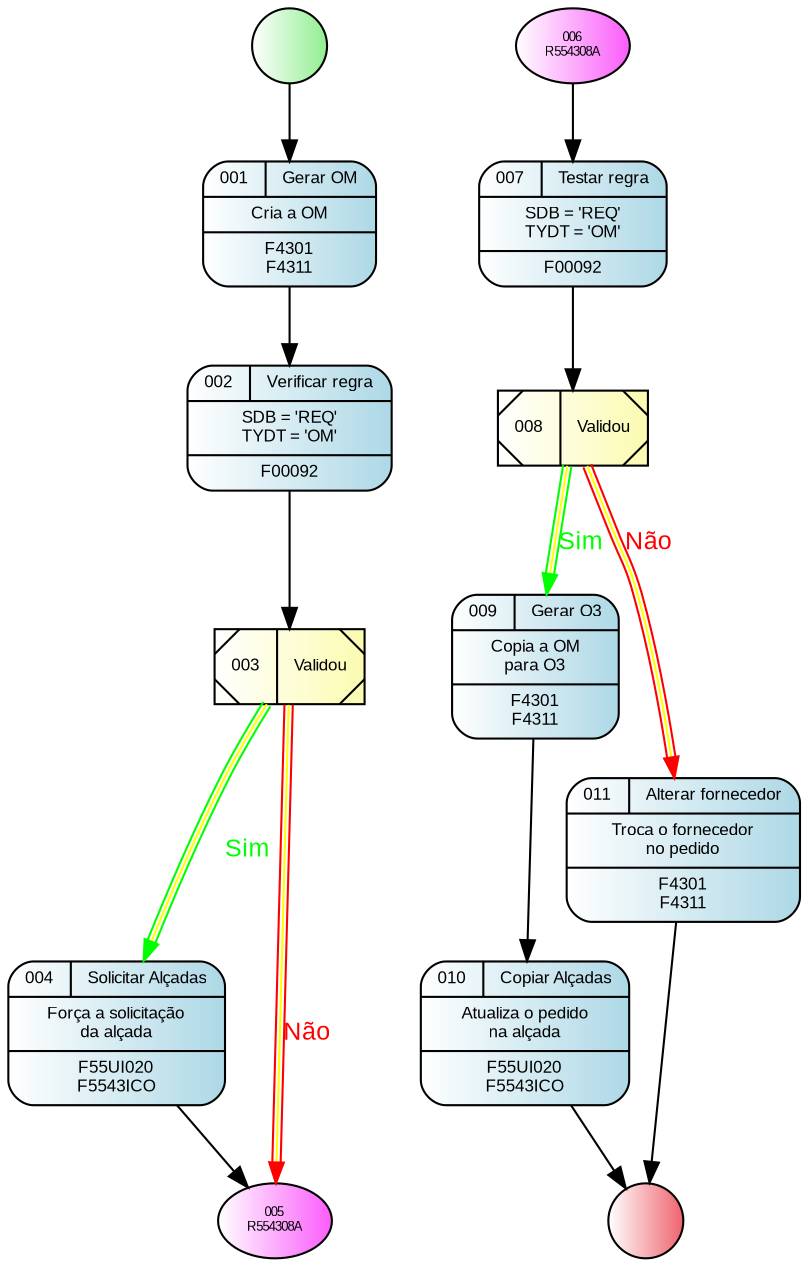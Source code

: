 digraph R {
    nodeini [
                shape=circle,
                style="filled",
                fillcolor="white:lightgreen",
                label=""
            ]
    node001 [
                fontname = "Arial",
                fontsize = 8,
                shape=record,
                style="rounded,filled",
                fillcolor="white:lightblue"
                label="{{001|Gerar OM}|Cria a OM|F4301\nF4311}}"
            ]
    node002 [
                fontname = "Arial",
                fontsize = 8,
                shape=record,
                style="rounded,filled",
                fillcolor="white:lightblue"
                label="{{002|Verificar regra}|SDB = 'REQ'\nTYDT = 'OM'|F00092}}"
            ]
    node003 [
                fontname = "Arial",
                fontsize = 8,
                shape=record,
                style="diagonals,filled",
                fillcolor="white:#fbfbb1"
                label="003|Validou"
            ]
    node004 [
                fontname = "Arial",
                fontsize = 8,
                shape=record,
                style="rounded,filled",
                fillcolor="white:lightblue"
                label="{{004|Solicitar Alçadas}|Força a solicitação\nda alçada|F55UI020\nF5543ICO}}"
            ]
    node005 [
                fontname = "Arial",
                fontsize = 6,
                shape=ellipse,
                style="filled",
                fillcolor="white:#fa5cfa",
                label="005\nR554308A"
            ]
    node006 [
                fontname = "Arial",
                fontsize = 6,
                shape=ellipse,
                style="filled",
                fillcolor="white:#fa5cfa",
                label="006\nR554308A"
            ]
    node007 [
                fontname = "Arial",
                fontsize = 8,
                shape=record,
                style="rounded,filled",
                fillcolor="white:lightblue"
                label="{{007|Testar regra}|SDB = 'REQ'\nTYDT = 'OM'|F00092}}"
            ]
    node008 [
                fontname = "Arial",
                fontsize = 8,
                shape=record,
                style="diagonals,filled",
                fillcolor="white:#fbfbb1"
                label="008|Validou"
            ]
    node009 [
                fontname = "Arial",
                fontsize = 8,
                shape=record,
                style="rounded,filled",
                fillcolor="white:lightblue"
                label="{{009|Gerar O3}|Copia a OM\npara O3|F4301\nF4311}}"
            ]
    node010 [
                fontname = "Arial",
                fontsize = 8,
                shape=record,
                style="rounded,filled",
                fillcolor="white:lightblue"
                label="{{010|Copiar Alçadas}|Atualiza o pedido\nna alçada|F55UI020\nF5543ICO}}"
            ]
    node011 [
                fontname = "Arial",
                fontsize = 8,
                shape=record,
                style="rounded,filled",
                fillcolor="white:lightblue"
                label="{{011|Alterar fornecedor}|Troca o fornecedor\nno pedido|F4301\nF4311}}"
            ]
    nodefin [
                shape=circle,
                style="filled",
                fillcolor="white:#ee636e",
                label=""
            ]
    nodeini -> node001
    node001 -> node002
    node002 -> node003
    node003 -> node004 [fontname = "Arial", fontsize = 12, fontcolor="green", color="green:yellow:green", label="Sim"]
    node003 -> node005 [fontname = "Arial", fontsize = 12, fontcolor="red", color="red:yellow:red", label="Não"]
    node004 -> node005
    node006 -> node007
    node007 -> node008
    node008 -> node009 [fontname = "Arial", fontsize = 12, fontcolor="green", color="green:yellow:green", label="Sim"]
    node009 -> node010
    node010 -> nodefin
    node008 -> node011 [fontname = "Arial", fontsize = 12, fontcolor="red", color="red:yellow:red", label="Não"]
    node011 -> nodefin
}